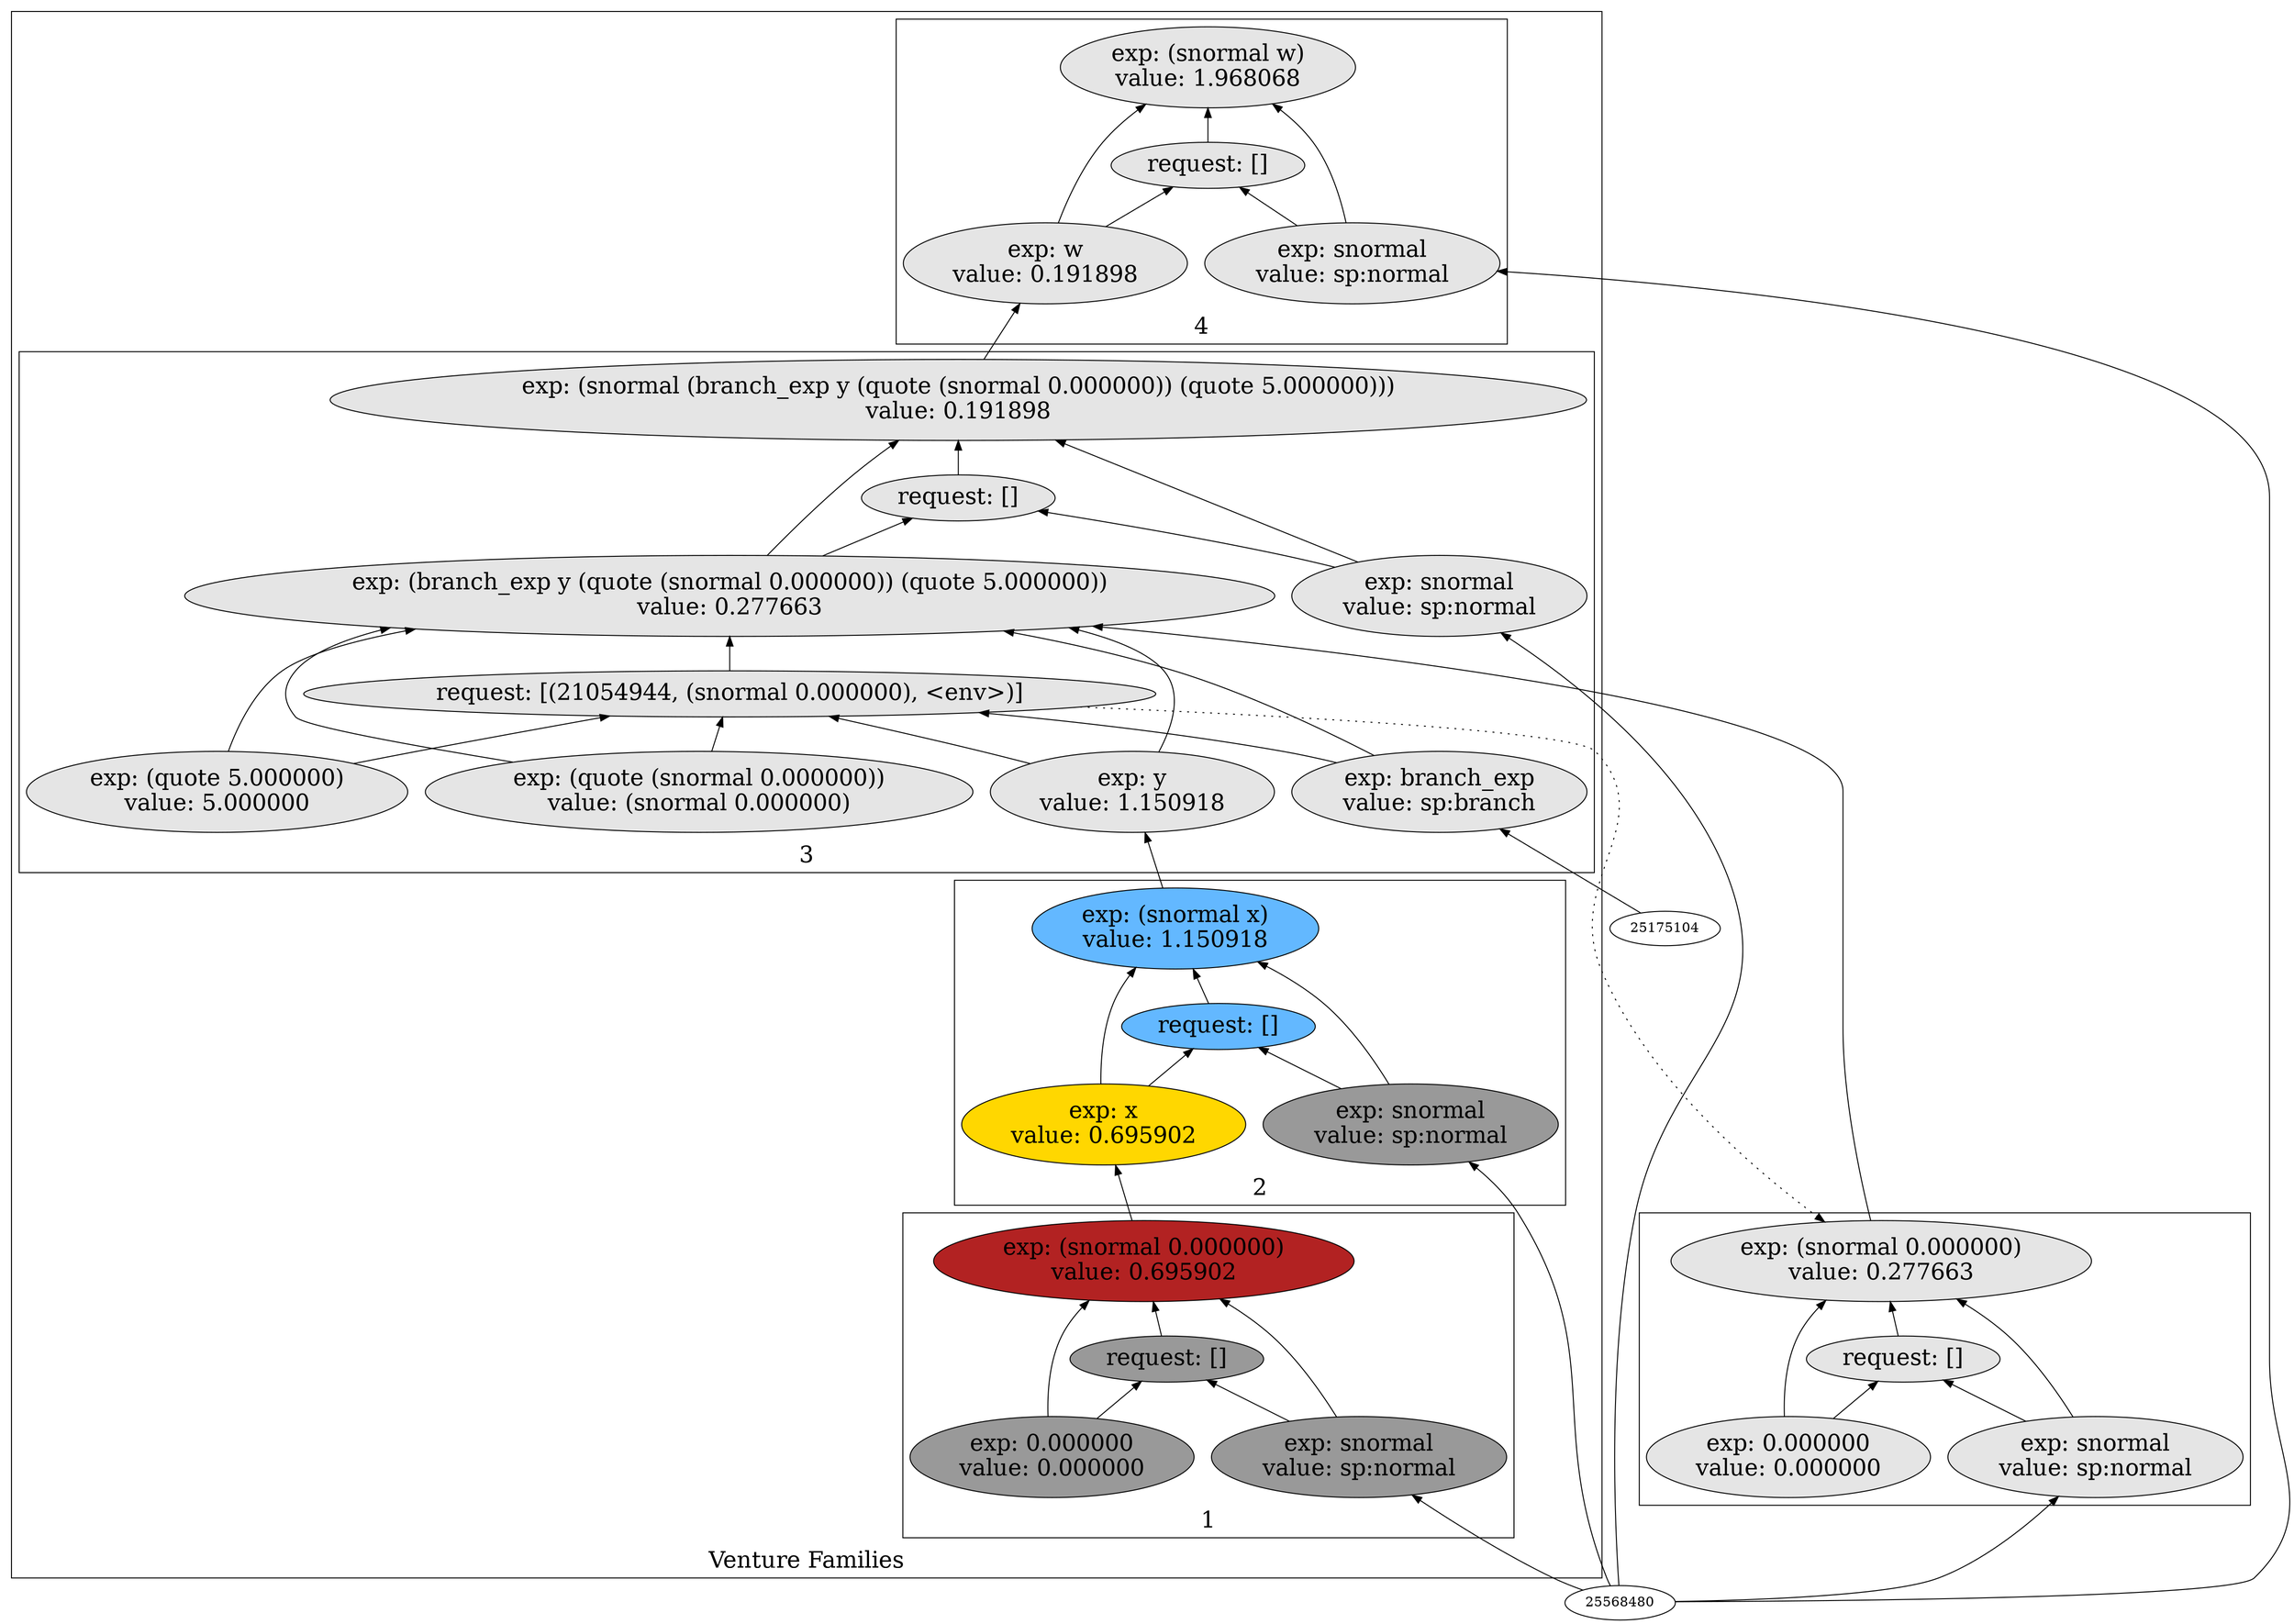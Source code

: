 digraph {
rankdir=BT
fontsize=24
subgraph cluster1 {
label="Venture Families"
subgraph cluster2 {
label="1"
"22140848"["fillcolor"="firebrick" "fontsize"="24" "label"="exp: (snormal 0.000000)\nvalue: 0.695902" "shape"="ellipse" "style"="filled" ]
"26627328"["fillcolor"="grey60" "fontsize"="24" "label"="request: []" "shape"="ellipse" "style"="filled" ]
"21285312"["fillcolor"="grey60" "fontsize"="24" "label"="exp: snormal\nvalue: sp:normal" "shape"="ellipse" "style"="filled" ]
"17556832"["fillcolor"="grey60" "fontsize"="24" "label"="exp: 0.000000\nvalue: 0.000000" "shape"="ellipse" "style"="filled" ]
}

subgraph cluster3 {
label="2"
"21669504"["fillcolor"="steelblue1" "fontsize"="24" "label"="exp: (snormal x)\nvalue: 1.150918" "shape"="ellipse" "style"="filled" ]
"21569072"["fillcolor"="steelblue1" "fontsize"="24" "label"="request: []" "shape"="ellipse" "style"="filled" ]
"19964176"["fillcolor"="grey60" "fontsize"="24" "label"="exp: snormal\nvalue: sp:normal" "shape"="ellipse" "style"="filled" ]
"21594288"["fillcolor"="gold" "fontsize"="24" "label"="exp: x\nvalue: 0.695902" "shape"="ellipse" "style"="filled" ]
}

subgraph cluster4 {
label="3"
"19263232"["fillcolor"="grey90" "fontsize"="24" "label"="exp: (snormal (branch_exp y (quote (snormal 0.000000)) (quote 5.000000)))\nvalue: 0.191898" "shape"="ellipse" "style"="filled" ]
"21253792"["fillcolor"="grey90" "fontsize"="24" "label"="request: []" "shape"="ellipse" "style"="filled" ]
"20544160"["fillcolor"="grey90" "fontsize"="24" "label"="exp: snormal\nvalue: sp:normal" "shape"="ellipse" "style"="filled" ]
"21008016"["fillcolor"="grey90" "fontsize"="24" "label"="exp: (branch_exp y (quote (snormal 0.000000)) (quote 5.000000))\nvalue: 0.277663" "shape"="ellipse" "style"="filled" ]
"21054944"["fillcolor"="grey90" "fontsize"="24" "label"="request: [(21054944, (snormal 0.000000), <env>)]" "shape"="ellipse" "style"="filled" ]
"19161760"["fillcolor"="grey90" "fontsize"="24" "label"="exp: branch_exp\nvalue: sp:branch" "shape"="ellipse" "style"="filled" ]
"20657840"["fillcolor"="grey90" "fontsize"="24" "label"="exp: y\nvalue: 1.150918" "shape"="ellipse" "style"="filled" ]
"19527392"["fillcolor"="grey90" "fontsize"="24" "label"="exp: (quote (snormal 0.000000))\nvalue: (snormal 0.000000)" "shape"="ellipse" "style"="filled" ]
"20003376"["fillcolor"="grey90" "fontsize"="24" "label"="exp: (quote 5.000000)\nvalue: 5.000000" "shape"="ellipse" "style"="filled" ]
}

subgraph cluster5 {
label="4"
"21242832"["fillcolor"="grey90" "fontsize"="24" "label"="exp: (snormal w)\nvalue: 1.968068" "shape"="ellipse" "style"="filled" ]
"25697616"["fillcolor"="grey90" "fontsize"="24" "label"="request: []" "shape"="ellipse" "style"="filled" ]
"19555728"["fillcolor"="grey90" "fontsize"="24" "label"="exp: snormal\nvalue: sp:normal" "shape"="ellipse" "style"="filled" ]
"19730320"["fillcolor"="grey90" "fontsize"="24" "label"="exp: w\nvalue: 0.191898" "shape"="ellipse" "style"="filled" ]
}

}

subgraph cluster6 {
label=""
"19757488"["fillcolor"="grey90" "fontsize"="24" "label"="exp: (snormal 0.000000)\nvalue: 0.277663" "shape"="ellipse" "style"="filled" ]
"19542832"["fillcolor"="grey90" "fontsize"="24" "label"="request: []" "shape"="ellipse" "style"="filled" ]
"19090464"["fillcolor"="grey90" "fontsize"="24" "label"="exp: snormal\nvalue: sp:normal" "shape"="ellipse" "style"="filled" ]
"21585232"["fillcolor"="grey90" "fontsize"="24" "label"="exp: 0.000000\nvalue: 0.000000" "shape"="ellipse" "style"="filled" ]
}

"20544160" -> "19263232"["arrowhead"="normal" "color"="black" "constraint"="true" "style"="solid" ]
"20544160" -> "21253792"["arrowhead"="normal" "color"="black" "constraint"="true" "style"="solid" ]
"25568480" -> "20544160"["arrowhead"="normal" "color"="black" "constraint"="true" "style"="solid" ]
"21008016" -> "19263232"["arrowhead"="normal" "color"="black" "constraint"="true" "style"="solid" ]
"21008016" -> "21253792"["arrowhead"="normal" "color"="black" "constraint"="true" "style"="solid" ]
"19161760" -> "21008016"["arrowhead"="normal" "color"="black" "constraint"="true" "style"="solid" ]
"19161760" -> "21054944"["arrowhead"="normal" "color"="black" "constraint"="true" "style"="solid" ]
"25175104" -> "19161760"["arrowhead"="normal" "color"="black" "constraint"="true" "style"="solid" ]
"20657840" -> "21008016"["arrowhead"="normal" "color"="black" "constraint"="true" "style"="solid" ]
"20657840" -> "21054944"["arrowhead"="normal" "color"="black" "constraint"="true" "style"="solid" ]
"21669504" -> "20657840"["arrowhead"="normal" "color"="black" "constraint"="true" "style"="solid" ]
"19527392" -> "21008016"["arrowhead"="normal" "color"="black" "constraint"="true" "style"="solid" ]
"19527392" -> "21054944"["arrowhead"="normal" "color"="black" "constraint"="true" "style"="solid" ]
"20003376" -> "21008016"["arrowhead"="normal" "color"="black" "constraint"="true" "style"="solid" ]
"20003376" -> "21054944"["arrowhead"="normal" "color"="black" "constraint"="true" "style"="solid" ]
"21054944" -> "21008016"["arrowhead"="normal" "color"="black" "constraint"="true" "style"="solid" ]
"19757488" -> "21008016"["arrowhead"="normal" "color"="black" "constraint"="true" "style"="solid" ]
"21054944" -> "19757488"["arrowhead"="normal" "color"="black" "constraint"="false" "style"="dotted" ]
"21253792" -> "19263232"["arrowhead"="normal" "color"="black" "constraint"="true" "style"="solid" ]
"19090464" -> "19757488"["arrowhead"="normal" "color"="black" "constraint"="true" "style"="solid" ]
"19090464" -> "19542832"["arrowhead"="normal" "color"="black" "constraint"="true" "style"="solid" ]
"25568480" -> "19090464"["arrowhead"="normal" "color"="black" "constraint"="true" "style"="solid" ]
"21585232" -> "19757488"["arrowhead"="normal" "color"="black" "constraint"="true" "style"="solid" ]
"21585232" -> "19542832"["arrowhead"="normal" "color"="black" "constraint"="true" "style"="solid" ]
"19542832" -> "19757488"["arrowhead"="normal" "color"="black" "constraint"="true" "style"="solid" ]
"19555728" -> "21242832"["arrowhead"="normal" "color"="black" "constraint"="true" "style"="solid" ]
"19555728" -> "25697616"["arrowhead"="normal" "color"="black" "constraint"="true" "style"="solid" ]
"25568480" -> "19555728"["arrowhead"="normal" "color"="black" "constraint"="true" "style"="solid" ]
"19730320" -> "21242832"["arrowhead"="normal" "color"="black" "constraint"="true" "style"="solid" ]
"19730320" -> "25697616"["arrowhead"="normal" "color"="black" "constraint"="true" "style"="solid" ]
"19263232" -> "19730320"["arrowhead"="normal" "color"="black" "constraint"="true" "style"="solid" ]
"25697616" -> "21242832"["arrowhead"="normal" "color"="black" "constraint"="true" "style"="solid" ]
"19964176" -> "21669504"["arrowhead"="normal" "color"="black" "constraint"="true" "style"="solid" ]
"19964176" -> "21569072"["arrowhead"="normal" "color"="black" "constraint"="true" "style"="solid" ]
"25568480" -> "19964176"["arrowhead"="normal" "color"="black" "constraint"="true" "style"="solid" ]
"21594288" -> "21669504"["arrowhead"="normal" "color"="black" "constraint"="true" "style"="solid" ]
"21594288" -> "21569072"["arrowhead"="normal" "color"="black" "constraint"="true" "style"="solid" ]
"22140848" -> "21594288"["arrowhead"="normal" "color"="black" "constraint"="true" "style"="solid" ]
"21569072" -> "21669504"["arrowhead"="normal" "color"="black" "constraint"="true" "style"="solid" ]
"21285312" -> "22140848"["arrowhead"="normal" "color"="black" "constraint"="true" "style"="solid" ]
"21285312" -> "26627328"["arrowhead"="normal" "color"="black" "constraint"="true" "style"="solid" ]
"25568480" -> "21285312"["arrowhead"="normal" "color"="black" "constraint"="true" "style"="solid" ]
"17556832" -> "22140848"["arrowhead"="normal" "color"="black" "constraint"="true" "style"="solid" ]
"17556832" -> "26627328"["arrowhead"="normal" "color"="black" "constraint"="true" "style"="solid" ]
"26627328" -> "22140848"["arrowhead"="normal" "color"="black" "constraint"="true" "style"="solid" ]

}